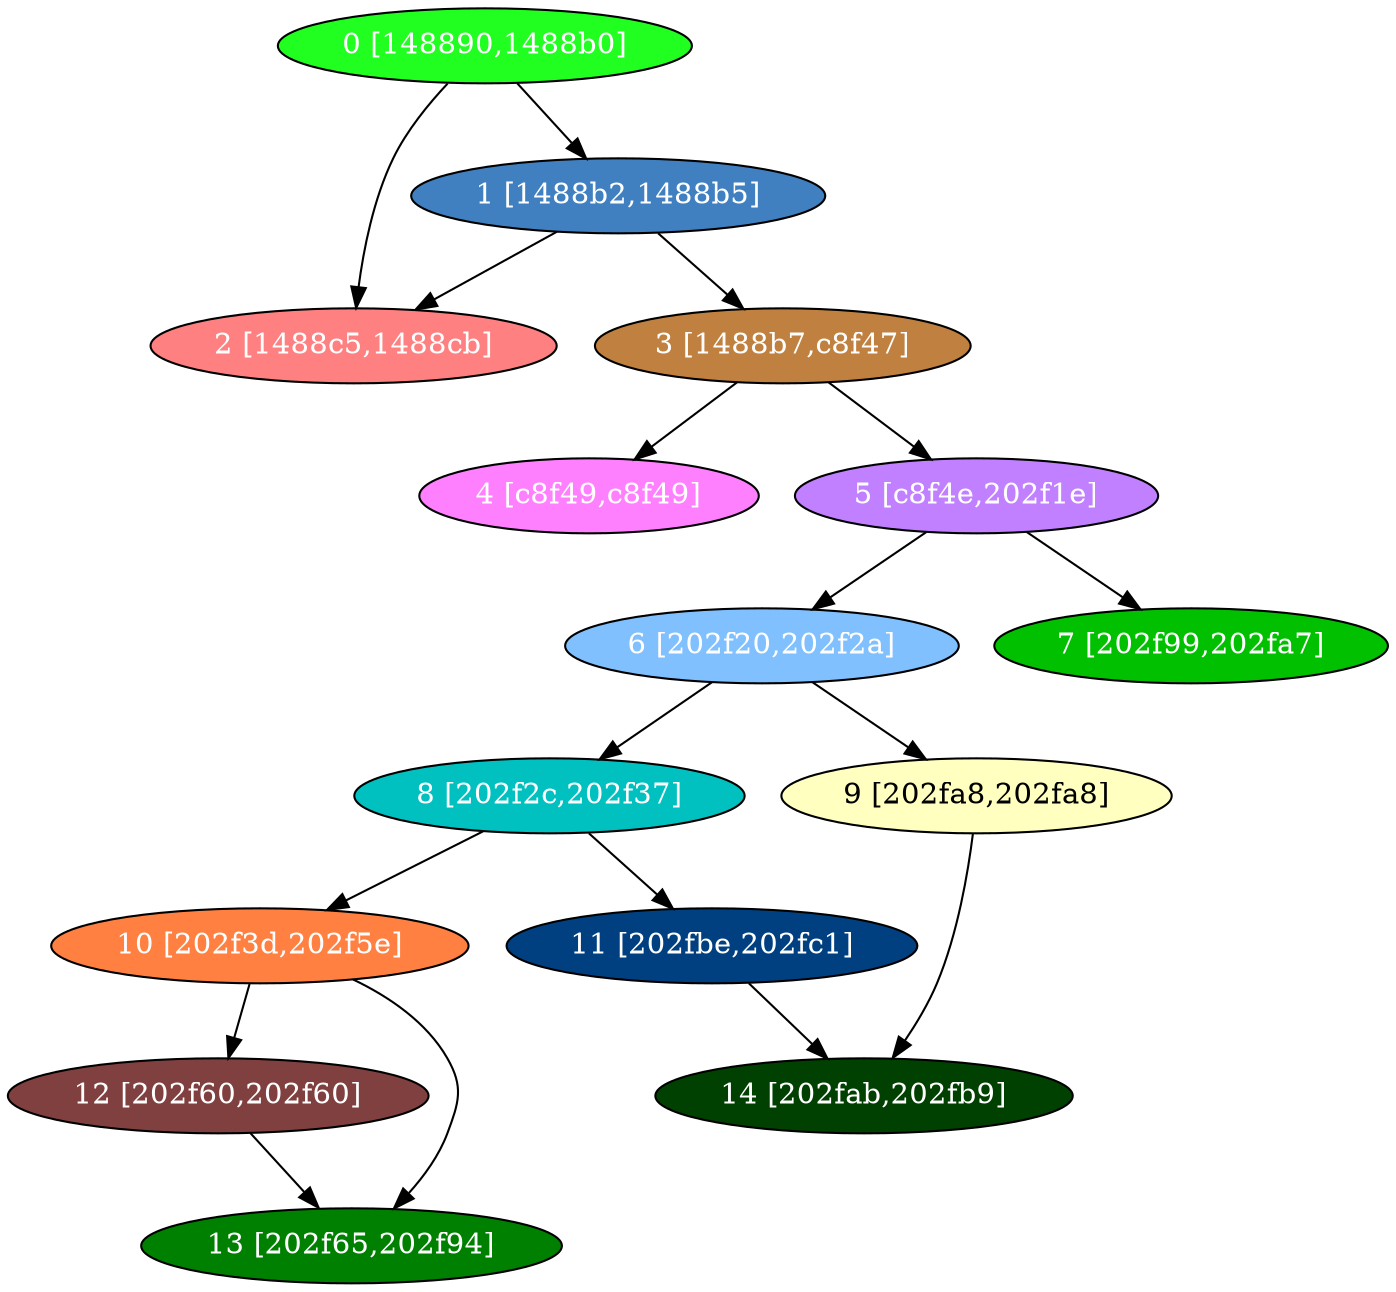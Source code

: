 diGraph libnss3{
	libnss3_0  [style=filled fillcolor="#20FF20" fontcolor="#ffffff" shape=oval label="0 [148890,1488b0]"]
	libnss3_1  [style=filled fillcolor="#4080C0" fontcolor="#ffffff" shape=oval label="1 [1488b2,1488b5]"]
	libnss3_2  [style=filled fillcolor="#FF8080" fontcolor="#ffffff" shape=oval label="2 [1488c5,1488cb]"]
	libnss3_3  [style=filled fillcolor="#C08040" fontcolor="#ffffff" shape=oval label="3 [1488b7,c8f47]"]
	libnss3_4  [style=filled fillcolor="#FF80FF" fontcolor="#ffffff" shape=oval label="4 [c8f49,c8f49]"]
	libnss3_5  [style=filled fillcolor="#C080FF" fontcolor="#ffffff" shape=oval label="5 [c8f4e,202f1e]"]
	libnss3_6  [style=filled fillcolor="#80C0FF" fontcolor="#ffffff" shape=oval label="6 [202f20,202f2a]"]
	libnss3_7  [style=filled fillcolor="#00C000" fontcolor="#ffffff" shape=oval label="7 [202f99,202fa7]"]
	libnss3_8  [style=filled fillcolor="#00C0C0" fontcolor="#ffffff" shape=oval label="8 [202f2c,202f37]"]
	libnss3_9  [style=filled fillcolor="#FFFFC0" fontcolor="#000000" shape=oval label="9 [202fa8,202fa8]"]
	libnss3_a  [style=filled fillcolor="#FF8040" fontcolor="#ffffff" shape=oval label="10 [202f3d,202f5e]"]
	libnss3_b  [style=filled fillcolor="#004080" fontcolor="#ffffff" shape=oval label="11 [202fbe,202fc1]"]
	libnss3_c  [style=filled fillcolor="#804040" fontcolor="#ffffff" shape=oval label="12 [202f60,202f60]"]
	libnss3_d  [style=filled fillcolor="#008000" fontcolor="#ffffff" shape=oval label="13 [202f65,202f94]"]
	libnss3_e  [style=filled fillcolor="#004000" fontcolor="#ffffff" shape=oval label="14 [202fab,202fb9]"]

	libnss3_0 -> libnss3_1
	libnss3_0 -> libnss3_2
	libnss3_1 -> libnss3_2
	libnss3_1 -> libnss3_3
	libnss3_3 -> libnss3_4
	libnss3_3 -> libnss3_5
	libnss3_5 -> libnss3_6
	libnss3_5 -> libnss3_7
	libnss3_6 -> libnss3_8
	libnss3_6 -> libnss3_9
	libnss3_8 -> libnss3_a
	libnss3_8 -> libnss3_b
	libnss3_9 -> libnss3_e
	libnss3_a -> libnss3_c
	libnss3_a -> libnss3_d
	libnss3_b -> libnss3_e
	libnss3_c -> libnss3_d
}